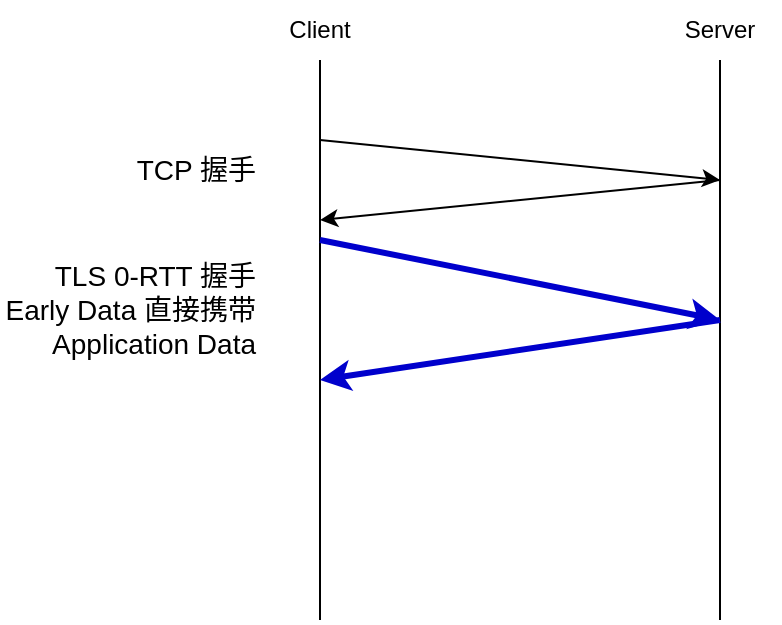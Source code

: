 <mxfile version="21.1.2" type="github">
  <diagram name="Page-1" id="fGIO3DobKfDEoUGpft34">
    <mxGraphModel dx="794" dy="627" grid="1" gridSize="10" guides="1" tooltips="1" connect="1" arrows="1" fold="1" page="1" pageScale="1" pageWidth="850" pageHeight="1100" math="0" shadow="0">
      <root>
        <mxCell id="0" />
        <mxCell id="1" parent="0" />
        <mxCell id="rtNfxyJY8dFB5WNZ3KCo-1" value="" style="endArrow=none;html=1;rounded=0;labelBackgroundColor=none;fontColor=default;" edge="1" parent="1">
          <mxGeometry width="50" height="50" relative="1" as="geometry">
            <mxPoint x="160" y="360" as="sourcePoint" />
            <mxPoint x="160" y="80" as="targetPoint" />
          </mxGeometry>
        </mxCell>
        <mxCell id="rtNfxyJY8dFB5WNZ3KCo-2" value="Client" style="text;html=1;strokeColor=none;fillColor=none;align=center;verticalAlign=middle;whiteSpace=wrap;rounded=0;labelBackgroundColor=none;" vertex="1" parent="1">
          <mxGeometry x="130" y="50" width="60" height="30" as="geometry" />
        </mxCell>
        <mxCell id="rtNfxyJY8dFB5WNZ3KCo-3" value="" style="endArrow=none;html=1;rounded=0;labelBackgroundColor=none;fontColor=default;" edge="1" parent="1">
          <mxGeometry width="50" height="50" relative="1" as="geometry">
            <mxPoint x="360" y="360" as="sourcePoint" />
            <mxPoint x="360" y="80" as="targetPoint" />
          </mxGeometry>
        </mxCell>
        <mxCell id="rtNfxyJY8dFB5WNZ3KCo-4" value="Server" style="text;html=1;strokeColor=none;fillColor=none;align=center;verticalAlign=middle;whiteSpace=wrap;rounded=0;labelBackgroundColor=none;" vertex="1" parent="1">
          <mxGeometry x="330" y="50" width="60" height="30" as="geometry" />
        </mxCell>
        <mxCell id="rtNfxyJY8dFB5WNZ3KCo-5" value="" style="endArrow=classic;html=1;rounded=0;labelBackgroundColor=none;fontColor=default;" edge="1" parent="1">
          <mxGeometry width="50" height="50" relative="1" as="geometry">
            <mxPoint x="160" y="120" as="sourcePoint" />
            <mxPoint x="360" y="140" as="targetPoint" />
          </mxGeometry>
        </mxCell>
        <mxCell id="rtNfxyJY8dFB5WNZ3KCo-6" value="" style="endArrow=classic;html=1;rounded=0;strokeWidth=3;labelBackgroundColor=none;fontColor=default;strokeColor=#0000CC;" edge="1" parent="1">
          <mxGeometry width="50" height="50" relative="1" as="geometry">
            <mxPoint x="160" y="170" as="sourcePoint" />
            <mxPoint x="360" y="210" as="targetPoint" />
          </mxGeometry>
        </mxCell>
        <mxCell id="rtNfxyJY8dFB5WNZ3KCo-7" value="" style="endArrow=classic;html=1;rounded=0;labelBackgroundColor=none;fontColor=default;" edge="1" parent="1">
          <mxGeometry width="50" height="50" relative="1" as="geometry">
            <mxPoint x="360" y="140" as="sourcePoint" />
            <mxPoint x="160" y="160" as="targetPoint" />
          </mxGeometry>
        </mxCell>
        <mxCell id="rtNfxyJY8dFB5WNZ3KCo-8" value="" style="endArrow=classic;html=1;rounded=0;strokeWidth=3;labelBackgroundColor=none;fontColor=default;strokeColor=#0000CC;" edge="1" parent="1">
          <mxGeometry width="50" height="50" relative="1" as="geometry">
            <mxPoint x="360" y="210" as="sourcePoint" />
            <mxPoint x="160" y="240" as="targetPoint" />
          </mxGeometry>
        </mxCell>
        <mxCell id="rtNfxyJY8dFB5WNZ3KCo-9" value="TCP 握手" style="text;html=1;strokeColor=none;fillColor=none;align=right;verticalAlign=middle;whiteSpace=wrap;rounded=0;fontSize=14;fontFamily=Helvetica;labelBackgroundColor=none;" vertex="1" parent="1">
          <mxGeometry x="60" y="120" width="70" height="30" as="geometry" />
        </mxCell>
        <mxCell id="rtNfxyJY8dFB5WNZ3KCo-10" value="TLS 0-RTT 握手&lt;br style=&quot;font-size: 14px;&quot;&gt;Early Data 直接携带 Application Data" style="text;html=1;strokeColor=none;fillColor=none;align=right;verticalAlign=middle;whiteSpace=wrap;rounded=0;fontSize=14;fontFamily=Helvetica;labelBackgroundColor=none;" vertex="1" parent="1">
          <mxGeometry y="190" width="130" height="30" as="geometry" />
        </mxCell>
      </root>
    </mxGraphModel>
  </diagram>
</mxfile>
